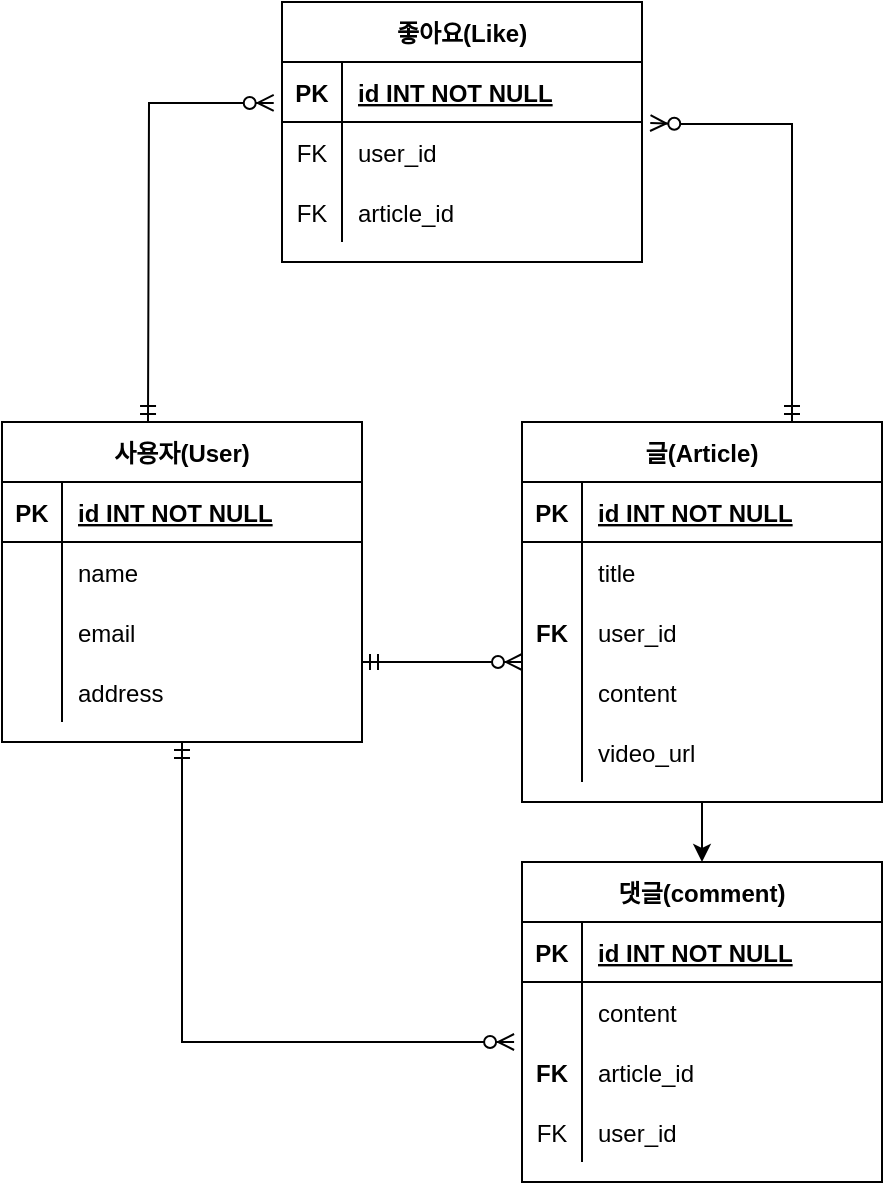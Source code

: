 <mxfile version="20.2.6" type="device"><diagram id="R2lEEEUBdFMjLlhIrx00" name="Page-1"><mxGraphModel dx="1185" dy="662" grid="1" gridSize="10" guides="1" tooltips="1" connect="1" arrows="1" fold="1" page="1" pageScale="1" pageWidth="850" pageHeight="1100" math="0" shadow="0" extFonts="Permanent Marker^https://fonts.googleapis.com/css?family=Permanent+Marker"><root><mxCell id="0"/><mxCell id="1" parent="0"/><mxCell id="tD79tpWSsFNcl41Gyeq4-1" value="사용자(User)" style="shape=table;startSize=30;container=1;collapsible=1;childLayout=tableLayout;fixedRows=1;rowLines=0;fontStyle=1;align=center;resizeLast=1;rounded=0;" parent="1" vertex="1"><mxGeometry x="90" y="230" width="180" height="160" as="geometry"/></mxCell><mxCell id="tD79tpWSsFNcl41Gyeq4-2" value="" style="shape=tableRow;horizontal=0;startSize=0;swimlaneHead=0;swimlaneBody=0;fillColor=none;collapsible=0;dropTarget=0;points=[[0,0.5],[1,0.5]];portConstraint=eastwest;top=0;left=0;right=0;bottom=1;rounded=0;" parent="tD79tpWSsFNcl41Gyeq4-1" vertex="1"><mxGeometry y="30" width="180" height="30" as="geometry"/></mxCell><mxCell id="tD79tpWSsFNcl41Gyeq4-3" value="PK" style="shape=partialRectangle;connectable=0;fillColor=none;top=0;left=0;bottom=0;right=0;fontStyle=1;overflow=hidden;rounded=0;" parent="tD79tpWSsFNcl41Gyeq4-2" vertex="1"><mxGeometry width="30" height="30" as="geometry"><mxRectangle width="30" height="30" as="alternateBounds"/></mxGeometry></mxCell><mxCell id="tD79tpWSsFNcl41Gyeq4-4" value="id INT NOT NULL" style="shape=partialRectangle;connectable=0;fillColor=none;top=0;left=0;bottom=0;right=0;align=left;spacingLeft=6;fontStyle=5;overflow=hidden;rounded=0;" parent="tD79tpWSsFNcl41Gyeq4-2" vertex="1"><mxGeometry x="30" width="150" height="30" as="geometry"><mxRectangle width="150" height="30" as="alternateBounds"/></mxGeometry></mxCell><mxCell id="tD79tpWSsFNcl41Gyeq4-5" value="" style="shape=tableRow;horizontal=0;startSize=0;swimlaneHead=0;swimlaneBody=0;fillColor=none;collapsible=0;dropTarget=0;points=[[0,0.5],[1,0.5]];portConstraint=eastwest;top=0;left=0;right=0;bottom=0;rounded=0;" parent="tD79tpWSsFNcl41Gyeq4-1" vertex="1"><mxGeometry y="60" width="180" height="30" as="geometry"/></mxCell><mxCell id="tD79tpWSsFNcl41Gyeq4-6" value="" style="shape=partialRectangle;connectable=0;fillColor=none;top=0;left=0;bottom=0;right=0;editable=1;overflow=hidden;rounded=0;" parent="tD79tpWSsFNcl41Gyeq4-5" vertex="1"><mxGeometry width="30" height="30" as="geometry"><mxRectangle width="30" height="30" as="alternateBounds"/></mxGeometry></mxCell><mxCell id="tD79tpWSsFNcl41Gyeq4-7" value="name" style="shape=partialRectangle;connectable=0;fillColor=none;top=0;left=0;bottom=0;right=0;align=left;spacingLeft=6;overflow=hidden;rounded=0;" parent="tD79tpWSsFNcl41Gyeq4-5" vertex="1"><mxGeometry x="30" width="150" height="30" as="geometry"><mxRectangle width="150" height="30" as="alternateBounds"/></mxGeometry></mxCell><mxCell id="tD79tpWSsFNcl41Gyeq4-8" value="" style="shape=tableRow;horizontal=0;startSize=0;swimlaneHead=0;swimlaneBody=0;fillColor=none;collapsible=0;dropTarget=0;points=[[0,0.5],[1,0.5]];portConstraint=eastwest;top=0;left=0;right=0;bottom=0;rounded=0;" parent="tD79tpWSsFNcl41Gyeq4-1" vertex="1"><mxGeometry y="90" width="180" height="30" as="geometry"/></mxCell><mxCell id="tD79tpWSsFNcl41Gyeq4-9" value="" style="shape=partialRectangle;connectable=0;fillColor=none;top=0;left=0;bottom=0;right=0;editable=1;overflow=hidden;rounded=0;" parent="tD79tpWSsFNcl41Gyeq4-8" vertex="1"><mxGeometry width="30" height="30" as="geometry"><mxRectangle width="30" height="30" as="alternateBounds"/></mxGeometry></mxCell><mxCell id="tD79tpWSsFNcl41Gyeq4-10" value="email" style="shape=partialRectangle;connectable=0;fillColor=none;top=0;left=0;bottom=0;right=0;align=left;spacingLeft=6;overflow=hidden;rounded=0;" parent="tD79tpWSsFNcl41Gyeq4-8" vertex="1"><mxGeometry x="30" width="150" height="30" as="geometry"><mxRectangle width="150" height="30" as="alternateBounds"/></mxGeometry></mxCell><mxCell id="tD79tpWSsFNcl41Gyeq4-11" value="" style="shape=tableRow;horizontal=0;startSize=0;swimlaneHead=0;swimlaneBody=0;fillColor=none;collapsible=0;dropTarget=0;points=[[0,0.5],[1,0.5]];portConstraint=eastwest;top=0;left=0;right=0;bottom=0;rounded=0;" parent="tD79tpWSsFNcl41Gyeq4-1" vertex="1"><mxGeometry y="120" width="180" height="30" as="geometry"/></mxCell><mxCell id="tD79tpWSsFNcl41Gyeq4-12" value="" style="shape=partialRectangle;connectable=0;fillColor=none;top=0;left=0;bottom=0;right=0;editable=1;overflow=hidden;rounded=0;" parent="tD79tpWSsFNcl41Gyeq4-11" vertex="1"><mxGeometry width="30" height="30" as="geometry"><mxRectangle width="30" height="30" as="alternateBounds"/></mxGeometry></mxCell><mxCell id="tD79tpWSsFNcl41Gyeq4-13" value="address" style="shape=partialRectangle;connectable=0;fillColor=none;top=0;left=0;bottom=0;right=0;align=left;spacingLeft=6;overflow=hidden;rounded=0;" parent="tD79tpWSsFNcl41Gyeq4-11" vertex="1"><mxGeometry x="30" width="150" height="30" as="geometry"><mxRectangle width="150" height="30" as="alternateBounds"/></mxGeometry></mxCell><mxCell id="tD79tpWSsFNcl41Gyeq4-40" style="edgeStyle=orthogonalEdgeStyle;rounded=0;orthogonalLoop=1;jettySize=auto;html=1;exitX=0.5;exitY=1;exitDx=0;exitDy=0;entryX=0.5;entryY=0;entryDx=0;entryDy=0;" parent="1" source="tD79tpWSsFNcl41Gyeq4-14" target="tD79tpWSsFNcl41Gyeq4-27" edge="1"><mxGeometry relative="1" as="geometry"/></mxCell><mxCell id="tD79tpWSsFNcl41Gyeq4-14" value="글(Article)" style="shape=table;startSize=30;container=1;collapsible=1;childLayout=tableLayout;fixedRows=1;rowLines=0;fontStyle=1;align=center;resizeLast=1;rounded=0;" parent="1" vertex="1"><mxGeometry x="350" y="230" width="180" height="190" as="geometry"/></mxCell><mxCell id="tD79tpWSsFNcl41Gyeq4-15" value="" style="shape=tableRow;horizontal=0;startSize=0;swimlaneHead=0;swimlaneBody=0;fillColor=none;collapsible=0;dropTarget=0;points=[[0,0.5],[1,0.5]];portConstraint=eastwest;top=0;left=0;right=0;bottom=1;rounded=0;" parent="tD79tpWSsFNcl41Gyeq4-14" vertex="1"><mxGeometry y="30" width="180" height="30" as="geometry"/></mxCell><mxCell id="tD79tpWSsFNcl41Gyeq4-16" value="PK" style="shape=partialRectangle;connectable=0;fillColor=none;top=0;left=0;bottom=0;right=0;fontStyle=1;overflow=hidden;rounded=0;" parent="tD79tpWSsFNcl41Gyeq4-15" vertex="1"><mxGeometry width="30" height="30" as="geometry"><mxRectangle width="30" height="30" as="alternateBounds"/></mxGeometry></mxCell><mxCell id="tD79tpWSsFNcl41Gyeq4-17" value="id INT NOT NULL" style="shape=partialRectangle;connectable=0;fillColor=none;top=0;left=0;bottom=0;right=0;align=left;spacingLeft=6;fontStyle=5;overflow=hidden;rounded=0;" parent="tD79tpWSsFNcl41Gyeq4-15" vertex="1"><mxGeometry x="30" width="150" height="30" as="geometry"><mxRectangle width="150" height="30" as="alternateBounds"/></mxGeometry></mxCell><mxCell id="tD79tpWSsFNcl41Gyeq4-18" value="" style="shape=tableRow;horizontal=0;startSize=0;swimlaneHead=0;swimlaneBody=0;fillColor=none;collapsible=0;dropTarget=0;points=[[0,0.5],[1,0.5]];portConstraint=eastwest;top=0;left=0;right=0;bottom=0;rounded=0;" parent="tD79tpWSsFNcl41Gyeq4-14" vertex="1"><mxGeometry y="60" width="180" height="30" as="geometry"/></mxCell><mxCell id="tD79tpWSsFNcl41Gyeq4-19" value="" style="shape=partialRectangle;connectable=0;fillColor=none;top=0;left=0;bottom=0;right=0;editable=1;overflow=hidden;rounded=0;" parent="tD79tpWSsFNcl41Gyeq4-18" vertex="1"><mxGeometry width="30" height="30" as="geometry"><mxRectangle width="30" height="30" as="alternateBounds"/></mxGeometry></mxCell><mxCell id="tD79tpWSsFNcl41Gyeq4-20" value="title" style="shape=partialRectangle;connectable=0;fillColor=none;top=0;left=0;bottom=0;right=0;align=left;spacingLeft=6;overflow=hidden;rounded=0;" parent="tD79tpWSsFNcl41Gyeq4-18" vertex="1"><mxGeometry x="30" width="150" height="30" as="geometry"><mxRectangle width="150" height="30" as="alternateBounds"/></mxGeometry></mxCell><mxCell id="k3wHLaGWlqmYrFHlwYPn-2" style="shape=tableRow;horizontal=0;startSize=0;swimlaneHead=0;swimlaneBody=0;fillColor=none;collapsible=0;dropTarget=0;points=[[0,0.5],[1,0.5]];portConstraint=eastwest;top=0;left=0;right=0;bottom=0;rounded=0;" vertex="1" parent="tD79tpWSsFNcl41Gyeq4-14"><mxGeometry y="90" width="180" height="30" as="geometry"/></mxCell><mxCell id="k3wHLaGWlqmYrFHlwYPn-3" value="FK" style="shape=partialRectangle;connectable=0;fillColor=none;top=0;left=0;bottom=0;right=0;editable=1;overflow=hidden;rounded=0;fontStyle=1" vertex="1" parent="k3wHLaGWlqmYrFHlwYPn-2"><mxGeometry width="30" height="30" as="geometry"><mxRectangle width="30" height="30" as="alternateBounds"/></mxGeometry></mxCell><mxCell id="k3wHLaGWlqmYrFHlwYPn-4" value="user_id" style="shape=partialRectangle;connectable=0;fillColor=none;top=0;left=0;bottom=0;right=0;align=left;spacingLeft=6;overflow=hidden;rounded=0;" vertex="1" parent="k3wHLaGWlqmYrFHlwYPn-2"><mxGeometry x="30" width="150" height="30" as="geometry"><mxRectangle width="150" height="30" as="alternateBounds"/></mxGeometry></mxCell><mxCell id="tD79tpWSsFNcl41Gyeq4-21" value="" style="shape=tableRow;horizontal=0;startSize=0;swimlaneHead=0;swimlaneBody=0;fillColor=none;collapsible=0;dropTarget=0;points=[[0,0.5],[1,0.5]];portConstraint=eastwest;top=0;left=0;right=0;bottom=0;rounded=0;" parent="tD79tpWSsFNcl41Gyeq4-14" vertex="1"><mxGeometry y="120" width="180" height="30" as="geometry"/></mxCell><mxCell id="tD79tpWSsFNcl41Gyeq4-22" value="" style="shape=partialRectangle;connectable=0;fillColor=none;top=0;left=0;bottom=0;right=0;editable=1;overflow=hidden;rounded=0;" parent="tD79tpWSsFNcl41Gyeq4-21" vertex="1"><mxGeometry width="30" height="30" as="geometry"><mxRectangle width="30" height="30" as="alternateBounds"/></mxGeometry></mxCell><mxCell id="tD79tpWSsFNcl41Gyeq4-23" value="content" style="shape=partialRectangle;connectable=0;fillColor=none;top=0;left=0;bottom=0;right=0;align=left;spacingLeft=6;overflow=hidden;rounded=0;" parent="tD79tpWSsFNcl41Gyeq4-21" vertex="1"><mxGeometry x="30" width="150" height="30" as="geometry"><mxRectangle width="150" height="30" as="alternateBounds"/></mxGeometry></mxCell><mxCell id="tD79tpWSsFNcl41Gyeq4-24" value="" style="shape=tableRow;horizontal=0;startSize=0;swimlaneHead=0;swimlaneBody=0;fillColor=none;collapsible=0;dropTarget=0;points=[[0,0.5],[1,0.5]];portConstraint=eastwest;top=0;left=0;right=0;bottom=0;rounded=0;" parent="tD79tpWSsFNcl41Gyeq4-14" vertex="1"><mxGeometry y="150" width="180" height="30" as="geometry"/></mxCell><mxCell id="tD79tpWSsFNcl41Gyeq4-25" value="" style="shape=partialRectangle;connectable=0;fillColor=none;top=0;left=0;bottom=0;right=0;editable=1;overflow=hidden;rounded=0;" parent="tD79tpWSsFNcl41Gyeq4-24" vertex="1"><mxGeometry width="30" height="30" as="geometry"><mxRectangle width="30" height="30" as="alternateBounds"/></mxGeometry></mxCell><mxCell id="tD79tpWSsFNcl41Gyeq4-26" value="video_url" style="shape=partialRectangle;connectable=0;fillColor=none;top=0;left=0;bottom=0;right=0;align=left;spacingLeft=6;overflow=hidden;rounded=0;" parent="tD79tpWSsFNcl41Gyeq4-24" vertex="1"><mxGeometry x="30" width="150" height="30" as="geometry"><mxRectangle width="150" height="30" as="alternateBounds"/></mxGeometry></mxCell><mxCell id="tD79tpWSsFNcl41Gyeq4-27" value="댓글(comment)" style="shape=table;startSize=30;container=1;collapsible=1;childLayout=tableLayout;fixedRows=1;rowLines=0;fontStyle=1;align=center;resizeLast=1;rounded=0;" parent="1" vertex="1"><mxGeometry x="350" y="450" width="180" height="160" as="geometry"/></mxCell><mxCell id="tD79tpWSsFNcl41Gyeq4-28" value="" style="shape=tableRow;horizontal=0;startSize=0;swimlaneHead=0;swimlaneBody=0;fillColor=none;collapsible=0;dropTarget=0;points=[[0,0.5],[1,0.5]];portConstraint=eastwest;top=0;left=0;right=0;bottom=1;rounded=0;" parent="tD79tpWSsFNcl41Gyeq4-27" vertex="1"><mxGeometry y="30" width="180" height="30" as="geometry"/></mxCell><mxCell id="tD79tpWSsFNcl41Gyeq4-29" value="PK" style="shape=partialRectangle;connectable=0;fillColor=none;top=0;left=0;bottom=0;right=0;fontStyle=1;overflow=hidden;rounded=0;" parent="tD79tpWSsFNcl41Gyeq4-28" vertex="1"><mxGeometry width="30" height="30" as="geometry"><mxRectangle width="30" height="30" as="alternateBounds"/></mxGeometry></mxCell><mxCell id="tD79tpWSsFNcl41Gyeq4-30" value="id INT NOT NULL" style="shape=partialRectangle;connectable=0;fillColor=none;top=0;left=0;bottom=0;right=0;align=left;spacingLeft=6;fontStyle=5;overflow=hidden;rounded=0;" parent="tD79tpWSsFNcl41Gyeq4-28" vertex="1"><mxGeometry x="30" width="150" height="30" as="geometry"><mxRectangle width="150" height="30" as="alternateBounds"/></mxGeometry></mxCell><mxCell id="tD79tpWSsFNcl41Gyeq4-31" value="" style="shape=tableRow;horizontal=0;startSize=0;swimlaneHead=0;swimlaneBody=0;fillColor=none;collapsible=0;dropTarget=0;points=[[0,0.5],[1,0.5]];portConstraint=eastwest;top=0;left=0;right=0;bottom=0;rounded=0;" parent="tD79tpWSsFNcl41Gyeq4-27" vertex="1"><mxGeometry y="60" width="180" height="30" as="geometry"/></mxCell><mxCell id="tD79tpWSsFNcl41Gyeq4-32" value="" style="shape=partialRectangle;connectable=0;fillColor=none;top=0;left=0;bottom=0;right=0;editable=1;overflow=hidden;rounded=0;" parent="tD79tpWSsFNcl41Gyeq4-31" vertex="1"><mxGeometry width="30" height="30" as="geometry"><mxRectangle width="30" height="30" as="alternateBounds"/></mxGeometry></mxCell><mxCell id="tD79tpWSsFNcl41Gyeq4-33" value="content" style="shape=partialRectangle;connectable=0;fillColor=none;top=0;left=0;bottom=0;right=0;align=left;spacingLeft=6;overflow=hidden;rounded=0;" parent="tD79tpWSsFNcl41Gyeq4-31" vertex="1"><mxGeometry x="30" width="150" height="30" as="geometry"><mxRectangle width="150" height="30" as="alternateBounds"/></mxGeometry></mxCell><mxCell id="k3wHLaGWlqmYrFHlwYPn-5" style="shape=tableRow;horizontal=0;startSize=0;swimlaneHead=0;swimlaneBody=0;fillColor=none;collapsible=0;dropTarget=0;points=[[0,0.5],[1,0.5]];portConstraint=eastwest;top=0;left=0;right=0;bottom=0;rounded=0;" vertex="1" parent="tD79tpWSsFNcl41Gyeq4-27"><mxGeometry y="90" width="180" height="30" as="geometry"/></mxCell><mxCell id="k3wHLaGWlqmYrFHlwYPn-6" value="FK" style="shape=partialRectangle;connectable=0;fillColor=none;top=0;left=0;bottom=0;right=0;editable=1;overflow=hidden;rounded=0;fontStyle=1" vertex="1" parent="k3wHLaGWlqmYrFHlwYPn-5"><mxGeometry width="30" height="30" as="geometry"><mxRectangle width="30" height="30" as="alternateBounds"/></mxGeometry></mxCell><mxCell id="k3wHLaGWlqmYrFHlwYPn-7" value="article_id" style="shape=partialRectangle;connectable=0;fillColor=none;top=0;left=0;bottom=0;right=0;align=left;spacingLeft=6;overflow=hidden;rounded=0;" vertex="1" parent="k3wHLaGWlqmYrFHlwYPn-5"><mxGeometry x="30" width="150" height="30" as="geometry"><mxRectangle width="150" height="30" as="alternateBounds"/></mxGeometry></mxCell><mxCell id="tD79tpWSsFNcl41Gyeq4-34" value="" style="shape=tableRow;horizontal=0;startSize=0;swimlaneHead=0;swimlaneBody=0;fillColor=none;collapsible=0;dropTarget=0;points=[[0,0.5],[1,0.5]];portConstraint=eastwest;top=0;left=0;right=0;bottom=0;rounded=0;" parent="tD79tpWSsFNcl41Gyeq4-27" vertex="1"><mxGeometry y="120" width="180" height="30" as="geometry"/></mxCell><mxCell id="tD79tpWSsFNcl41Gyeq4-35" value="FK" style="shape=partialRectangle;connectable=0;fillColor=none;top=0;left=0;bottom=0;right=0;editable=1;overflow=hidden;rounded=0;" parent="tD79tpWSsFNcl41Gyeq4-34" vertex="1"><mxGeometry width="30" height="30" as="geometry"><mxRectangle width="30" height="30" as="alternateBounds"/></mxGeometry></mxCell><mxCell id="tD79tpWSsFNcl41Gyeq4-36" value="user_id" style="shape=partialRectangle;connectable=0;fillColor=none;top=0;left=0;bottom=0;right=0;align=left;spacingLeft=6;overflow=hidden;rounded=0;" parent="tD79tpWSsFNcl41Gyeq4-34" vertex="1"><mxGeometry x="30" width="150" height="30" as="geometry"><mxRectangle width="150" height="30" as="alternateBounds"/></mxGeometry></mxCell><mxCell id="k3wHLaGWlqmYrFHlwYPn-8" value="" style="edgeStyle=entityRelationEdgeStyle;fontSize=12;html=1;endArrow=ERzeroToMany;startArrow=ERmandOne;rounded=0;" edge="1" parent="1"><mxGeometry width="100" height="100" relative="1" as="geometry"><mxPoint x="270" y="350" as="sourcePoint"/><mxPoint x="350" y="350" as="targetPoint"/></mxGeometry></mxCell><mxCell id="k3wHLaGWlqmYrFHlwYPn-11" value="" style="edgeStyle=orthogonalEdgeStyle;fontSize=12;html=1;endArrow=ERzeroToMany;startArrow=ERmandOne;rounded=0;exitX=0.5;exitY=1;exitDx=0;exitDy=0;entryX=-0.022;entryY=0;entryDx=0;entryDy=0;entryPerimeter=0;" edge="1" parent="1" source="tD79tpWSsFNcl41Gyeq4-1" target="k3wHLaGWlqmYrFHlwYPn-5"><mxGeometry width="100" height="100" relative="1" as="geometry"><mxPoint x="190" y="390.01" as="sourcePoint"/><mxPoint x="240" y="555" as="targetPoint"/><Array as="points"><mxPoint x="180" y="540"/></Array></mxGeometry></mxCell><mxCell id="k3wHLaGWlqmYrFHlwYPn-17" value="좋아요(Like)" style="shape=table;startSize=30;container=1;collapsible=1;childLayout=tableLayout;fixedRows=1;rowLines=0;fontStyle=1;align=center;resizeLast=1;rounded=0;" vertex="1" parent="1"><mxGeometry x="230" y="20" width="180" height="130" as="geometry"/></mxCell><mxCell id="k3wHLaGWlqmYrFHlwYPn-18" value="" style="shape=tableRow;horizontal=0;startSize=0;swimlaneHead=0;swimlaneBody=0;fillColor=none;collapsible=0;dropTarget=0;points=[[0,0.5],[1,0.5]];portConstraint=eastwest;top=0;left=0;right=0;bottom=1;rounded=0;" vertex="1" parent="k3wHLaGWlqmYrFHlwYPn-17"><mxGeometry y="30" width="180" height="30" as="geometry"/></mxCell><mxCell id="k3wHLaGWlqmYrFHlwYPn-19" value="PK" style="shape=partialRectangle;connectable=0;fillColor=none;top=0;left=0;bottom=0;right=0;fontStyle=1;overflow=hidden;rounded=0;" vertex="1" parent="k3wHLaGWlqmYrFHlwYPn-18"><mxGeometry width="30" height="30" as="geometry"><mxRectangle width="30" height="30" as="alternateBounds"/></mxGeometry></mxCell><mxCell id="k3wHLaGWlqmYrFHlwYPn-20" value="id INT NOT NULL" style="shape=partialRectangle;connectable=0;fillColor=none;top=0;left=0;bottom=0;right=0;align=left;spacingLeft=6;fontStyle=5;overflow=hidden;rounded=0;" vertex="1" parent="k3wHLaGWlqmYrFHlwYPn-18"><mxGeometry x="30" width="150" height="30" as="geometry"><mxRectangle width="150" height="30" as="alternateBounds"/></mxGeometry></mxCell><mxCell id="k3wHLaGWlqmYrFHlwYPn-21" value="" style="shape=tableRow;horizontal=0;startSize=0;swimlaneHead=0;swimlaneBody=0;fillColor=none;collapsible=0;dropTarget=0;points=[[0,0.5],[1,0.5]];portConstraint=eastwest;top=0;left=0;right=0;bottom=0;rounded=0;" vertex="1" parent="k3wHLaGWlqmYrFHlwYPn-17"><mxGeometry y="60" width="180" height="30" as="geometry"/></mxCell><mxCell id="k3wHLaGWlqmYrFHlwYPn-22" value="FK" style="shape=partialRectangle;connectable=0;fillColor=none;top=0;left=0;bottom=0;right=0;editable=1;overflow=hidden;rounded=0;" vertex="1" parent="k3wHLaGWlqmYrFHlwYPn-21"><mxGeometry width="30" height="30" as="geometry"><mxRectangle width="30" height="30" as="alternateBounds"/></mxGeometry></mxCell><mxCell id="k3wHLaGWlqmYrFHlwYPn-23" value="user_id" style="shape=partialRectangle;connectable=0;fillColor=none;top=0;left=0;bottom=0;right=0;align=left;spacingLeft=6;overflow=hidden;rounded=0;" vertex="1" parent="k3wHLaGWlqmYrFHlwYPn-21"><mxGeometry x="30" width="150" height="30" as="geometry"><mxRectangle width="150" height="30" as="alternateBounds"/></mxGeometry></mxCell><mxCell id="k3wHLaGWlqmYrFHlwYPn-24" value="" style="shape=tableRow;horizontal=0;startSize=0;swimlaneHead=0;swimlaneBody=0;fillColor=none;collapsible=0;dropTarget=0;points=[[0,0.5],[1,0.5]];portConstraint=eastwest;top=0;left=0;right=0;bottom=0;rounded=0;" vertex="1" parent="k3wHLaGWlqmYrFHlwYPn-17"><mxGeometry y="90" width="180" height="30" as="geometry"/></mxCell><mxCell id="k3wHLaGWlqmYrFHlwYPn-25" value="FK" style="shape=partialRectangle;connectable=0;fillColor=none;top=0;left=0;bottom=0;right=0;editable=1;overflow=hidden;rounded=0;" vertex="1" parent="k3wHLaGWlqmYrFHlwYPn-24"><mxGeometry width="30" height="30" as="geometry"><mxRectangle width="30" height="30" as="alternateBounds"/></mxGeometry></mxCell><mxCell id="k3wHLaGWlqmYrFHlwYPn-26" value="article_id" style="shape=partialRectangle;connectable=0;fillColor=none;top=0;left=0;bottom=0;right=0;align=left;spacingLeft=6;overflow=hidden;rounded=0;" vertex="1" parent="k3wHLaGWlqmYrFHlwYPn-24"><mxGeometry x="30" width="150" height="30" as="geometry"><mxRectangle width="150" height="30" as="alternateBounds"/></mxGeometry></mxCell><mxCell id="k3wHLaGWlqmYrFHlwYPn-31" value="" style="fontSize=12;html=1;endArrow=ERzeroToMany;startArrow=ERmandOne;rounded=0;entryX=-0.023;entryY=0.683;entryDx=0;entryDy=0;entryPerimeter=0;edgeStyle=orthogonalEdgeStyle;" edge="1" parent="1" target="k3wHLaGWlqmYrFHlwYPn-18"><mxGeometry width="100" height="100" relative="1" as="geometry"><mxPoint x="163" y="230" as="sourcePoint"/><mxPoint x="230" y="80" as="targetPoint"/></mxGeometry></mxCell><mxCell id="k3wHLaGWlqmYrFHlwYPn-32" value="" style="fontSize=12;html=1;endArrow=ERzeroToMany;startArrow=ERmandOne;rounded=0;entryX=1.023;entryY=0.017;entryDx=0;entryDy=0;entryPerimeter=0;exitX=0.75;exitY=0;exitDx=0;exitDy=0;edgeStyle=orthogonalEdgeStyle;" edge="1" parent="1" source="tD79tpWSsFNcl41Gyeq4-14" target="k3wHLaGWlqmYrFHlwYPn-21"><mxGeometry width="100" height="100" relative="1" as="geometry"><mxPoint x="410" y="230.0" as="sourcePoint"/><mxPoint x="472.86" y="70.49" as="targetPoint"/><Array as="points"><mxPoint x="485" y="81"/><mxPoint x="430" y="81"/></Array></mxGeometry></mxCell></root></mxGraphModel></diagram></mxfile>